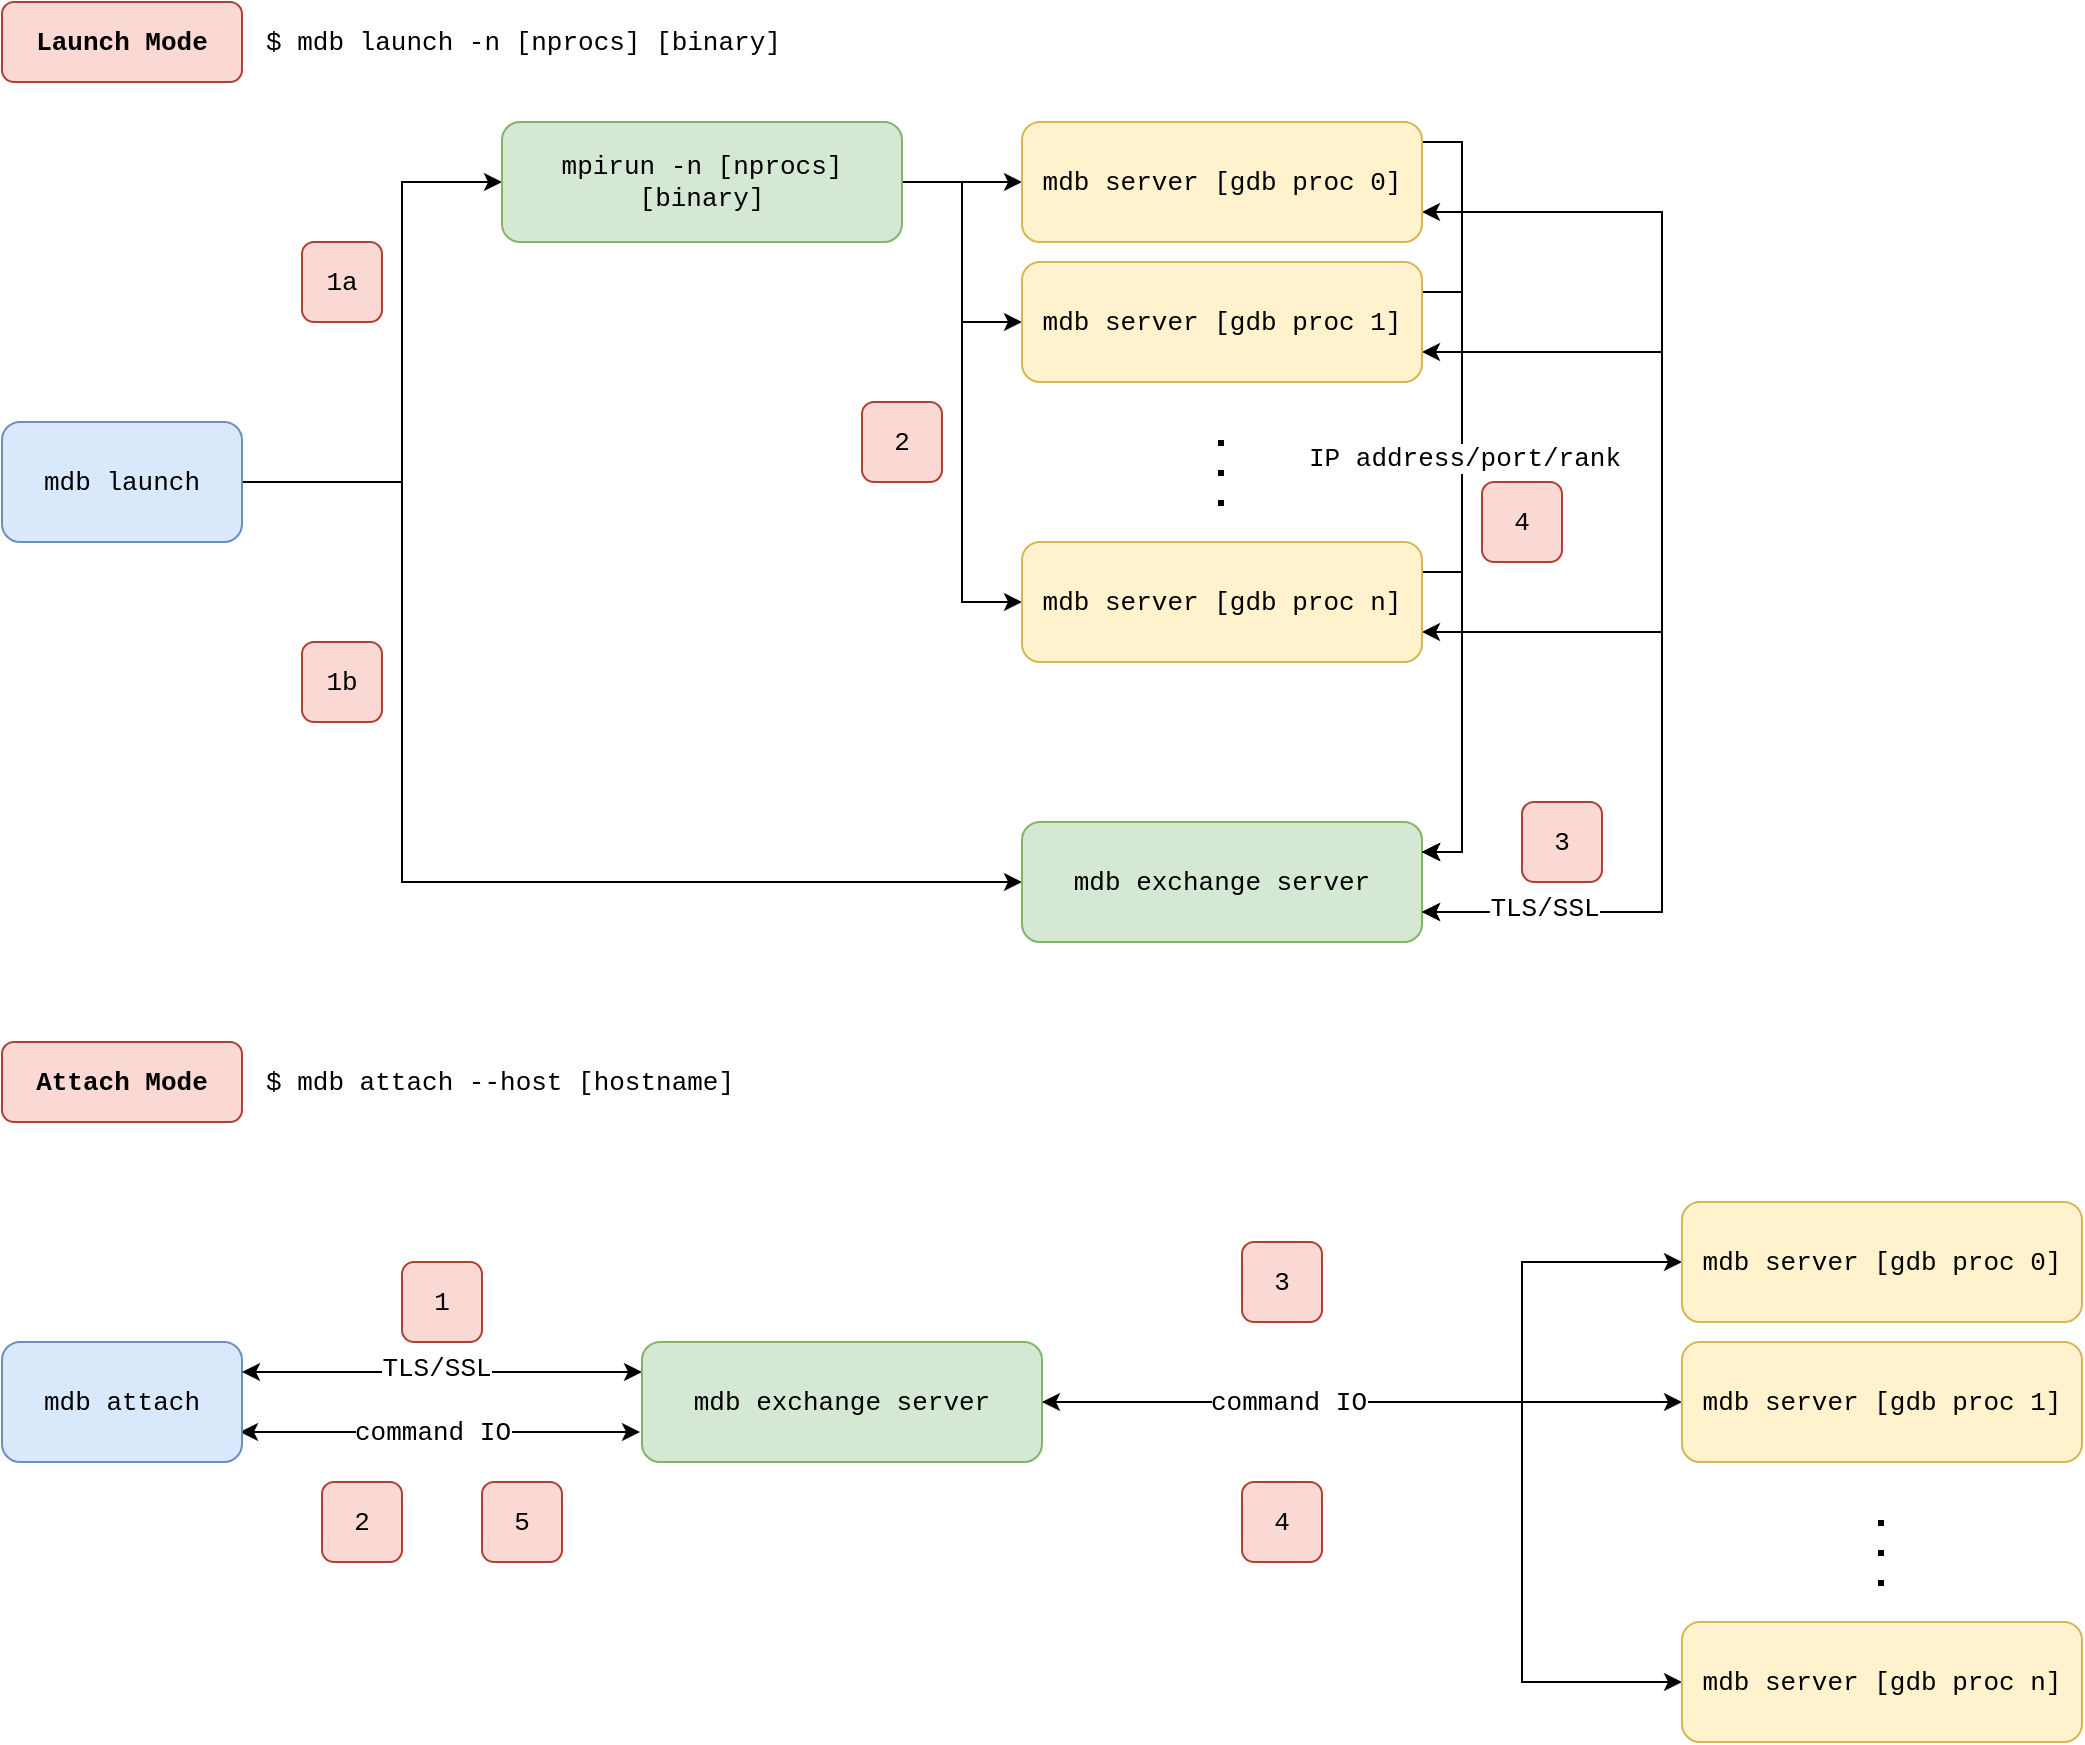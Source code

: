 <mxfile version="23.0.2" type="device">
  <diagram id="C5RBs43oDa-KdzZeNtuy" name="Page-1">
    <mxGraphModel dx="2074" dy="1203" grid="1" gridSize="10" guides="1" tooltips="1" connect="1" arrows="1" fold="1" page="1" pageScale="1" pageWidth="827" pageHeight="1169" math="0" shadow="0">
      <root>
        <mxCell id="WIyWlLk6GJQsqaUBKTNV-0" />
        <mxCell id="WIyWlLk6GJQsqaUBKTNV-1" parent="WIyWlLk6GJQsqaUBKTNV-0" />
        <mxCell id="MmrI5GjskiHCByYGOdrg-1" value="Launch Mode" style="text;strokeColor=#ae4132;align=center;fillColor=#fad9d5;html=1;verticalAlign=middle;whiteSpace=wrap;rounded=1;glass=0;fontSize=13;fontFamily=Courier New;fontStyle=1" parent="WIyWlLk6GJQsqaUBKTNV-1" vertex="1">
          <mxGeometry x="40" y="40" width="120" height="40" as="geometry" />
        </mxCell>
        <mxCell id="MmrI5GjskiHCByYGOdrg-2" value="$ mdb launch -n [nprocs] [binary]" style="text;strokeColor=none;align=left;fillColor=none;html=1;verticalAlign=middle;whiteSpace=wrap;rounded=0;fontSize=13;fontFamily=Courier New;" parent="WIyWlLk6GJQsqaUBKTNV-1" vertex="1">
          <mxGeometry x="170" y="40" width="320" height="40" as="geometry" />
        </mxCell>
        <mxCell id="MmrI5GjskiHCByYGOdrg-23" style="edgeStyle=orthogonalEdgeStyle;rounded=0;orthogonalLoop=1;jettySize=auto;html=1;entryX=0;entryY=0.5;entryDx=0;entryDy=0;fontSize=13;fontFamily=Courier New;" parent="WIyWlLk6GJQsqaUBKTNV-1" source="MmrI5GjskiHCByYGOdrg-7" target="MmrI5GjskiHCByYGOdrg-9" edge="1">
          <mxGeometry relative="1" as="geometry">
            <Array as="points">
              <mxPoint x="240" y="280" />
              <mxPoint x="240" y="130" />
            </Array>
          </mxGeometry>
        </mxCell>
        <mxCell id="MmrI5GjskiHCByYGOdrg-26" style="edgeStyle=orthogonalEdgeStyle;rounded=0;orthogonalLoop=1;jettySize=auto;html=1;exitX=1;exitY=0.5;exitDx=0;exitDy=0;entryX=0;entryY=0.5;entryDx=0;entryDy=0;fontSize=13;fontFamily=Courier New;" parent="WIyWlLk6GJQsqaUBKTNV-1" source="MmrI5GjskiHCByYGOdrg-7" target="MmrI5GjskiHCByYGOdrg-8" edge="1">
          <mxGeometry relative="1" as="geometry">
            <Array as="points">
              <mxPoint x="240" y="280" />
              <mxPoint x="240" y="480" />
            </Array>
          </mxGeometry>
        </mxCell>
        <mxCell id="MmrI5GjskiHCByYGOdrg-7" value="mdb launch" style="rounded=1;whiteSpace=wrap;html=1;fillColor=#dae8fc;strokeColor=#6c8ebf;fontSize=13;fontFamily=Courier New;" parent="WIyWlLk6GJQsqaUBKTNV-1" vertex="1">
          <mxGeometry x="40" y="250" width="120" height="60" as="geometry" />
        </mxCell>
        <mxCell id="DuDHuZvFWw33TkAiY8Pj-7" style="edgeStyle=orthogonalEdgeStyle;rounded=0;orthogonalLoop=1;jettySize=auto;html=1;exitX=1;exitY=0.75;exitDx=0;exitDy=0;entryX=1;entryY=0.75;entryDx=0;entryDy=0;fontSize=13;fontFamily=Courier New;" edge="1" parent="WIyWlLk6GJQsqaUBKTNV-1" source="MmrI5GjskiHCByYGOdrg-8" target="MmrI5GjskiHCByYGOdrg-13">
          <mxGeometry relative="1" as="geometry">
            <Array as="points">
              <mxPoint x="870" y="495" />
              <mxPoint x="870" y="355" />
            </Array>
          </mxGeometry>
        </mxCell>
        <mxCell id="MmrI5GjskiHCByYGOdrg-8" value="mdb exchange server" style="rounded=1;whiteSpace=wrap;html=1;fillColor=#d5e8d4;strokeColor=#82b366;fontSize=13;fontFamily=Courier New;" parent="WIyWlLk6GJQsqaUBKTNV-1" vertex="1">
          <mxGeometry x="550" y="450" width="200" height="60" as="geometry" />
        </mxCell>
        <mxCell id="MmrI5GjskiHCByYGOdrg-32" style="edgeStyle=orthogonalEdgeStyle;rounded=0;orthogonalLoop=1;jettySize=auto;html=1;exitX=1;exitY=0.5;exitDx=0;exitDy=0;entryX=0;entryY=0.5;entryDx=0;entryDy=0;fontSize=13;fontFamily=Courier New;" parent="WIyWlLk6GJQsqaUBKTNV-1" source="MmrI5GjskiHCByYGOdrg-9" target="MmrI5GjskiHCByYGOdrg-13" edge="1">
          <mxGeometry relative="1" as="geometry" />
        </mxCell>
        <mxCell id="MmrI5GjskiHCByYGOdrg-33" style="edgeStyle=orthogonalEdgeStyle;rounded=0;orthogonalLoop=1;jettySize=auto;html=1;exitX=1;exitY=0.5;exitDx=0;exitDy=0;entryX=0;entryY=0.5;entryDx=0;entryDy=0;fontSize=13;fontFamily=Courier New;" parent="WIyWlLk6GJQsqaUBKTNV-1" source="MmrI5GjskiHCByYGOdrg-9" target="MmrI5GjskiHCByYGOdrg-11" edge="1">
          <mxGeometry relative="1" as="geometry" />
        </mxCell>
        <mxCell id="MmrI5GjskiHCByYGOdrg-34" style="edgeStyle=orthogonalEdgeStyle;rounded=0;orthogonalLoop=1;jettySize=auto;html=1;exitX=1;exitY=0.5;exitDx=0;exitDy=0;entryX=0;entryY=0.5;entryDx=0;entryDy=0;fontSize=13;fontFamily=Courier New;" parent="WIyWlLk6GJQsqaUBKTNV-1" source="MmrI5GjskiHCByYGOdrg-9" target="MmrI5GjskiHCByYGOdrg-10" edge="1">
          <mxGeometry relative="1" as="geometry" />
        </mxCell>
        <mxCell id="MmrI5GjskiHCByYGOdrg-9" value="mpirun -n [nprocs] [binary]" style="rounded=1;whiteSpace=wrap;html=1;fillColor=#d5e8d4;strokeColor=#82b366;fontSize=13;fontFamily=Courier New;" parent="WIyWlLk6GJQsqaUBKTNV-1" vertex="1">
          <mxGeometry x="290" y="100" width="200" height="60" as="geometry" />
        </mxCell>
        <mxCell id="MmrI5GjskiHCByYGOdrg-16" value="Attach Mode" style="text;strokeColor=#ae4132;align=center;fillColor=#fad9d5;html=1;verticalAlign=middle;whiteSpace=wrap;rounded=1;glass=0;fontSize=13;fontFamily=Courier New;fontStyle=1" parent="WIyWlLk6GJQsqaUBKTNV-1" vertex="1">
          <mxGeometry x="40" y="560" width="120" height="40" as="geometry" />
        </mxCell>
        <mxCell id="MmrI5GjskiHCByYGOdrg-17" value="$ mdb attach --host [hostname]" style="text;strokeColor=none;align=left;fillColor=none;html=1;verticalAlign=middle;whiteSpace=wrap;rounded=0;fontSize=13;fontFamily=Courier New;" parent="WIyWlLk6GJQsqaUBKTNV-1" vertex="1">
          <mxGeometry x="170" y="560" width="320" height="40" as="geometry" />
        </mxCell>
        <mxCell id="MmrI5GjskiHCByYGOdrg-36" value="1a" style="rounded=1;whiteSpace=wrap;html=1;fillColor=#fad9d5;strokeColor=#ae4132;fontSize=13;fontFamily=Courier New;" parent="WIyWlLk6GJQsqaUBKTNV-1" vertex="1">
          <mxGeometry x="190" y="160" width="40" height="40" as="geometry" />
        </mxCell>
        <mxCell id="MmrI5GjskiHCByYGOdrg-39" value="1b" style="rounded=1;whiteSpace=wrap;html=1;fillColor=#fad9d5;strokeColor=#ae4132;fontSize=13;fontFamily=Courier New;" parent="WIyWlLk6GJQsqaUBKTNV-1" vertex="1">
          <mxGeometry x="190" y="360" width="40" height="40" as="geometry" />
        </mxCell>
        <mxCell id="MmrI5GjskiHCByYGOdrg-42" value="2" style="rounded=1;whiteSpace=wrap;html=1;fillColor=#fad9d5;strokeColor=#ae4132;fontSize=13;fontFamily=Courier New;" parent="WIyWlLk6GJQsqaUBKTNV-1" vertex="1">
          <mxGeometry x="470" y="240" width="40" height="40" as="geometry" />
        </mxCell>
        <mxCell id="MmrI5GjskiHCByYGOdrg-43" value="3" style="rounded=1;whiteSpace=wrap;html=1;fillColor=#fad9d5;strokeColor=#ae4132;fontSize=13;fontFamily=Courier New;" parent="WIyWlLk6GJQsqaUBKTNV-1" vertex="1">
          <mxGeometry x="800" y="440" width="40" height="40" as="geometry" />
        </mxCell>
        <mxCell id="MmrI5GjskiHCByYGOdrg-55" style="edgeStyle=orthogonalEdgeStyle;rounded=0;orthogonalLoop=1;jettySize=auto;html=1;exitX=1;exitY=0.5;exitDx=0;exitDy=0;entryX=1;entryY=0.5;entryDx=0;entryDy=0;endArrow=classic;endFill=1;fontSize=13;fontFamily=Courier New;" parent="WIyWlLk6GJQsqaUBKTNV-1" source="MmrI5GjskiHCByYGOdrg-44" target="MmrI5GjskiHCByYGOdrg-44" edge="1">
          <mxGeometry relative="1" as="geometry" />
        </mxCell>
        <mxCell id="MmrI5GjskiHCByYGOdrg-57" style="edgeStyle=orthogonalEdgeStyle;rounded=0;orthogonalLoop=1;jettySize=auto;html=1;exitX=1;exitY=0.75;exitDx=0;exitDy=0;entryX=0;entryY=0.75;entryDx=0;entryDy=0;startArrow=classic;startFill=1;fontSize=13;fontFamily=Courier New;" parent="WIyWlLk6GJQsqaUBKTNV-1" edge="1">
          <mxGeometry relative="1" as="geometry">
            <mxPoint x="159" y="755" as="sourcePoint" />
            <mxPoint x="359" y="755" as="targetPoint" />
          </mxGeometry>
        </mxCell>
        <mxCell id="DuDHuZvFWw33TkAiY8Pj-11" value="command IO" style="edgeLabel;html=1;align=center;verticalAlign=middle;resizable=0;points=[];fontSize=13;fontFamily=Courier New;" vertex="1" connectable="0" parent="MmrI5GjskiHCByYGOdrg-57">
          <mxGeometry x="-0.047" relative="1" as="geometry">
            <mxPoint as="offset" />
          </mxGeometry>
        </mxCell>
        <mxCell id="MmrI5GjskiHCByYGOdrg-44" value="mdb attach" style="rounded=1;whiteSpace=wrap;html=1;fontSize=13;fontFamily=Courier New;fillColor=#dae8fc;strokeColor=#6c8ebf;" parent="WIyWlLk6GJQsqaUBKTNV-1" vertex="1">
          <mxGeometry x="40" y="710" width="120" height="60" as="geometry" />
        </mxCell>
        <mxCell id="MmrI5GjskiHCByYGOdrg-56" style="edgeStyle=orthogonalEdgeStyle;rounded=0;orthogonalLoop=1;jettySize=auto;html=1;exitX=0;exitY=0.25;exitDx=0;exitDy=0;entryX=1;entryY=0.25;entryDx=0;entryDy=0;startArrow=classic;startFill=1;fontSize=13;fontFamily=Courier New;" parent="WIyWlLk6GJQsqaUBKTNV-1" source="MmrI5GjskiHCByYGOdrg-47" target="MmrI5GjskiHCByYGOdrg-44" edge="1">
          <mxGeometry relative="1" as="geometry" />
        </mxCell>
        <mxCell id="DuDHuZvFWw33TkAiY8Pj-10" value="TLS/SSL" style="edgeLabel;html=1;align=center;verticalAlign=middle;resizable=0;points=[];fontSize=13;fontFamily=Courier New;" vertex="1" connectable="0" parent="MmrI5GjskiHCByYGOdrg-56">
          <mxGeometry x="0.03" y="-2" relative="1" as="geometry">
            <mxPoint as="offset" />
          </mxGeometry>
        </mxCell>
        <mxCell id="MmrI5GjskiHCByYGOdrg-58" style="edgeStyle=orthogonalEdgeStyle;rounded=0;orthogonalLoop=1;jettySize=auto;html=1;exitX=1;exitY=0.75;exitDx=0;exitDy=0;entryX=0;entryY=0.5;entryDx=0;entryDy=0;fontSize=13;fontFamily=Courier New;" parent="WIyWlLk6GJQsqaUBKTNV-1" source="MmrI5GjskiHCByYGOdrg-47" target="MmrI5GjskiHCByYGOdrg-51" edge="1">
          <mxGeometry relative="1" as="geometry">
            <Array as="points">
              <mxPoint x="560" y="740" />
            </Array>
          </mxGeometry>
        </mxCell>
        <mxCell id="MmrI5GjskiHCByYGOdrg-59" style="edgeStyle=orthogonalEdgeStyle;rounded=0;orthogonalLoop=1;jettySize=auto;html=1;exitX=1;exitY=0.75;exitDx=0;exitDy=0;entryX=0;entryY=0.5;entryDx=0;entryDy=0;fontSize=13;fontFamily=Courier New;" parent="WIyWlLk6GJQsqaUBKTNV-1" source="MmrI5GjskiHCByYGOdrg-47" target="MmrI5GjskiHCByYGOdrg-49" edge="1">
          <mxGeometry relative="1" as="geometry">
            <Array as="points">
              <mxPoint x="560" y="740" />
              <mxPoint x="800" y="740" />
              <mxPoint x="800" y="670" />
            </Array>
          </mxGeometry>
        </mxCell>
        <mxCell id="MmrI5GjskiHCByYGOdrg-60" style="edgeStyle=orthogonalEdgeStyle;rounded=0;orthogonalLoop=1;jettySize=auto;html=1;exitX=1;exitY=0.5;exitDx=0;exitDy=0;entryX=0;entryY=0.5;entryDx=0;entryDy=0;startArrow=classic;startFill=1;fontSize=13;fontFamily=Courier New;" parent="WIyWlLk6GJQsqaUBKTNV-1" source="MmrI5GjskiHCByYGOdrg-47" target="MmrI5GjskiHCByYGOdrg-53" edge="1">
          <mxGeometry relative="1" as="geometry">
            <Array as="points">
              <mxPoint x="800" y="740" />
              <mxPoint x="800" y="880" />
            </Array>
          </mxGeometry>
        </mxCell>
        <mxCell id="MmrI5GjskiHCByYGOdrg-63" value="command IO" style="edgeLabel;html=1;align=center;verticalAlign=middle;resizable=0;points=[];fontSize=13;fontFamily=Courier New;" parent="MmrI5GjskiHCByYGOdrg-60" vertex="1" connectable="0">
          <mxGeometry x="-0.64" relative="1" as="geometry">
            <mxPoint x="40" as="offset" />
          </mxGeometry>
        </mxCell>
        <mxCell id="MmrI5GjskiHCByYGOdrg-47" value="mdb exchange server" style="rounded=1;whiteSpace=wrap;html=1;fontSize=13;fontFamily=Courier New;fillColor=#d5e8d4;strokeColor=#82b366;" parent="WIyWlLk6GJQsqaUBKTNV-1" vertex="1">
          <mxGeometry x="360" y="710" width="200" height="60" as="geometry" />
        </mxCell>
        <mxCell id="MmrI5GjskiHCByYGOdrg-61" value="1" style="rounded=1;whiteSpace=wrap;html=1;fillColor=#fad9d5;strokeColor=#ae4132;fontSize=13;fontFamily=Courier New;" parent="WIyWlLk6GJQsqaUBKTNV-1" vertex="1">
          <mxGeometry x="240" y="670" width="40" height="40" as="geometry" />
        </mxCell>
        <mxCell id="MmrI5GjskiHCByYGOdrg-62" value="2" style="rounded=1;whiteSpace=wrap;html=1;fillColor=#fad9d5;strokeColor=#ae4132;fontSize=13;fontFamily=Courier New;" parent="WIyWlLk6GJQsqaUBKTNV-1" vertex="1">
          <mxGeometry x="200" y="780" width="40" height="40" as="geometry" />
        </mxCell>
        <mxCell id="MmrI5GjskiHCByYGOdrg-67" value="5" style="rounded=1;whiteSpace=wrap;html=1;fillColor=#fad9d5;strokeColor=#ae4132;fontSize=13;fontFamily=Courier New;" parent="WIyWlLk6GJQsqaUBKTNV-1" vertex="1">
          <mxGeometry x="280" y="780" width="40" height="40" as="geometry" />
        </mxCell>
        <mxCell id="MmrI5GjskiHCByYGOdrg-68" value="3" style="rounded=1;whiteSpace=wrap;html=1;fillColor=#fad9d5;strokeColor=#ae4132;fontSize=13;fontFamily=Courier New;" parent="WIyWlLk6GJQsqaUBKTNV-1" vertex="1">
          <mxGeometry x="660" y="660" width="40" height="40" as="geometry" />
        </mxCell>
        <mxCell id="MmrI5GjskiHCByYGOdrg-69" value="4" style="rounded=1;whiteSpace=wrap;html=1;fillColor=#fad9d5;strokeColor=#ae4132;fontSize=13;fontFamily=Courier New;" parent="WIyWlLk6GJQsqaUBKTNV-1" vertex="1">
          <mxGeometry x="660" y="780" width="40" height="40" as="geometry" />
        </mxCell>
        <mxCell id="6Gi6RKEsuWFXYcKo0wfV-0" value="4" style="rounded=1;whiteSpace=wrap;html=1;fillColor=#fad9d5;strokeColor=#ae4132;fontSize=13;fontFamily=Courier New;" parent="WIyWlLk6GJQsqaUBKTNV-1" vertex="1">
          <mxGeometry x="780" y="280" width="40" height="40" as="geometry" />
        </mxCell>
        <mxCell id="DuDHuZvFWw33TkAiY8Pj-1" style="edgeStyle=orthogonalEdgeStyle;rounded=0;orthogonalLoop=1;jettySize=auto;html=1;entryX=1;entryY=0.25;entryDx=0;entryDy=0;fontSize=13;fontFamily=Courier New;" edge="1" parent="WIyWlLk6GJQsqaUBKTNV-1" target="MmrI5GjskiHCByYGOdrg-8">
          <mxGeometry relative="1" as="geometry">
            <mxPoint x="750" y="110" as="sourcePoint" />
            <Array as="points">
              <mxPoint x="750" y="110" />
              <mxPoint x="770" y="110" />
              <mxPoint x="770" y="465" />
            </Array>
          </mxGeometry>
        </mxCell>
        <mxCell id="DuDHuZvFWw33TkAiY8Pj-2" style="edgeStyle=orthogonalEdgeStyle;rounded=0;orthogonalLoop=1;jettySize=auto;html=1;exitX=1;exitY=0.25;exitDx=0;exitDy=0;entryX=1;entryY=0.25;entryDx=0;entryDy=0;fontSize=13;fontFamily=Courier New;" edge="1" parent="WIyWlLk6GJQsqaUBKTNV-1" source="MmrI5GjskiHCByYGOdrg-11" target="MmrI5GjskiHCByYGOdrg-8">
          <mxGeometry relative="1" as="geometry">
            <mxPoint x="750" y="470" as="targetPoint" />
            <Array as="points">
              <mxPoint x="770" y="185" />
              <mxPoint x="770" y="465" />
            </Array>
          </mxGeometry>
        </mxCell>
        <mxCell id="DuDHuZvFWw33TkAiY8Pj-9" value="IP address/port/rank" style="edgeLabel;html=1;align=center;verticalAlign=middle;resizable=0;points=[];fontSize=13;fontFamily=Courier New;" vertex="1" connectable="0" parent="DuDHuZvFWw33TkAiY8Pj-2">
          <mxGeometry x="-0.357" y="1" relative="1" as="geometry">
            <mxPoint as="offset" />
          </mxGeometry>
        </mxCell>
        <mxCell id="DuDHuZvFWw33TkAiY8Pj-3" style="edgeStyle=orthogonalEdgeStyle;rounded=0;orthogonalLoop=1;jettySize=auto;html=1;exitX=1;exitY=0.25;exitDx=0;exitDy=0;entryX=1;entryY=0.25;entryDx=0;entryDy=0;fontSize=13;fontFamily=Courier New;" edge="1" parent="WIyWlLk6GJQsqaUBKTNV-1" source="MmrI5GjskiHCByYGOdrg-13" target="MmrI5GjskiHCByYGOdrg-8">
          <mxGeometry relative="1" as="geometry" />
        </mxCell>
        <mxCell id="DuDHuZvFWw33TkAiY8Pj-4" style="edgeStyle=orthogonalEdgeStyle;rounded=0;orthogonalLoop=1;jettySize=auto;html=1;exitX=1;exitY=0.75;exitDx=0;exitDy=0;entryX=1;entryY=0.75;entryDx=0;entryDy=0;startArrow=classic;startFill=1;fontSize=13;fontFamily=Courier New;" edge="1" parent="WIyWlLk6GJQsqaUBKTNV-1" source="MmrI5GjskiHCByYGOdrg-10" target="MmrI5GjskiHCByYGOdrg-8">
          <mxGeometry relative="1" as="geometry">
            <Array as="points">
              <mxPoint x="870" y="145" />
              <mxPoint x="870" y="495" />
            </Array>
          </mxGeometry>
        </mxCell>
        <mxCell id="DuDHuZvFWw33TkAiY8Pj-6" style="edgeStyle=orthogonalEdgeStyle;rounded=0;orthogonalLoop=1;jettySize=auto;html=1;exitX=1;exitY=0.75;exitDx=0;exitDy=0;entryX=1;entryY=0.75;entryDx=0;entryDy=0;startArrow=classic;startFill=1;fontSize=13;fontFamily=Courier New;" edge="1" parent="WIyWlLk6GJQsqaUBKTNV-1" source="MmrI5GjskiHCByYGOdrg-11" target="MmrI5GjskiHCByYGOdrg-8">
          <mxGeometry relative="1" as="geometry">
            <Array as="points">
              <mxPoint x="870" y="215" />
              <mxPoint x="870" y="495" />
            </Array>
          </mxGeometry>
        </mxCell>
        <mxCell id="DuDHuZvFWw33TkAiY8Pj-8" value="TLS/SSL" style="edgeLabel;html=1;align=center;verticalAlign=middle;resizable=0;points=[];fontSize=13;fontFamily=Courier New;" vertex="1" connectable="0" parent="DuDHuZvFWw33TkAiY8Pj-6">
          <mxGeometry x="0.767" y="-2" relative="1" as="geometry">
            <mxPoint as="offset" />
          </mxGeometry>
        </mxCell>
        <mxCell id="MmrI5GjskiHCByYGOdrg-10" value="mdb server [gdb proc 0]" style="rounded=1;whiteSpace=wrap;html=1;fillColor=#fff2cc;strokeColor=#d6b656;fontSize=13;fontFamily=Courier New;" parent="WIyWlLk6GJQsqaUBKTNV-1" vertex="1">
          <mxGeometry x="550" y="100" width="200" height="60" as="geometry" />
        </mxCell>
        <mxCell id="MmrI5GjskiHCByYGOdrg-11" value="mdb server [gdb proc 1]" style="rounded=1;whiteSpace=wrap;html=1;fillColor=#fff2cc;strokeColor=#d6b656;fontSize=13;fontFamily=Courier New;" parent="WIyWlLk6GJQsqaUBKTNV-1" vertex="1">
          <mxGeometry x="550" y="170" width="200" height="60" as="geometry" />
        </mxCell>
        <mxCell id="MmrI5GjskiHCByYGOdrg-13" value="mdb server [gdb proc n]" style="rounded=1;whiteSpace=wrap;html=1;fillColor=#fff2cc;strokeColor=#d6b656;fontSize=13;fontFamily=Courier New;" parent="WIyWlLk6GJQsqaUBKTNV-1" vertex="1">
          <mxGeometry x="550" y="310" width="200" height="60" as="geometry" />
        </mxCell>
        <mxCell id="MmrI5GjskiHCByYGOdrg-14" value="" style="endArrow=none;dashed=1;html=1;strokeWidth=3;rounded=0;dashPattern=1 4;fontSize=13;fontFamily=Courier New;" parent="WIyWlLk6GJQsqaUBKTNV-1" edge="1">
          <mxGeometry width="50" height="50" relative="1" as="geometry">
            <mxPoint x="649.5" y="292" as="sourcePoint" />
            <mxPoint x="649.5" y="252" as="targetPoint" />
          </mxGeometry>
        </mxCell>
        <mxCell id="MmrI5GjskiHCByYGOdrg-49" value="mdb server [gdb proc 0]" style="rounded=1;whiteSpace=wrap;html=1;fontSize=13;fontFamily=Courier New;fillColor=#fff2cc;strokeColor=#d6b656;" parent="WIyWlLk6GJQsqaUBKTNV-1" vertex="1">
          <mxGeometry x="880" y="640" width="200" height="60" as="geometry" />
        </mxCell>
        <mxCell id="MmrI5GjskiHCByYGOdrg-51" value="mdb server [gdb proc 1]" style="rounded=1;whiteSpace=wrap;html=1;fontSize=13;fontFamily=Courier New;fillColor=#fff2cc;strokeColor=#d6b656;" parent="WIyWlLk6GJQsqaUBKTNV-1" vertex="1">
          <mxGeometry x="880" y="710" width="200" height="60" as="geometry" />
        </mxCell>
        <mxCell id="MmrI5GjskiHCByYGOdrg-53" value="mdb server [gdb proc n]" style="rounded=1;whiteSpace=wrap;html=1;fontSize=13;fontFamily=Courier New;fillColor=#fff2cc;strokeColor=#d6b656;" parent="WIyWlLk6GJQsqaUBKTNV-1" vertex="1">
          <mxGeometry x="880" y="850" width="200" height="60" as="geometry" />
        </mxCell>
        <mxCell id="MmrI5GjskiHCByYGOdrg-54" value="" style="endArrow=none;dashed=1;html=1;strokeWidth=3;rounded=0;dashPattern=1 4;fontSize=13;fontFamily=Courier New;" parent="WIyWlLk6GJQsqaUBKTNV-1" edge="1">
          <mxGeometry width="50" height="50" relative="1" as="geometry">
            <mxPoint x="979.5" y="832" as="sourcePoint" />
            <mxPoint x="979.5" y="792" as="targetPoint" />
          </mxGeometry>
        </mxCell>
      </root>
    </mxGraphModel>
  </diagram>
</mxfile>
